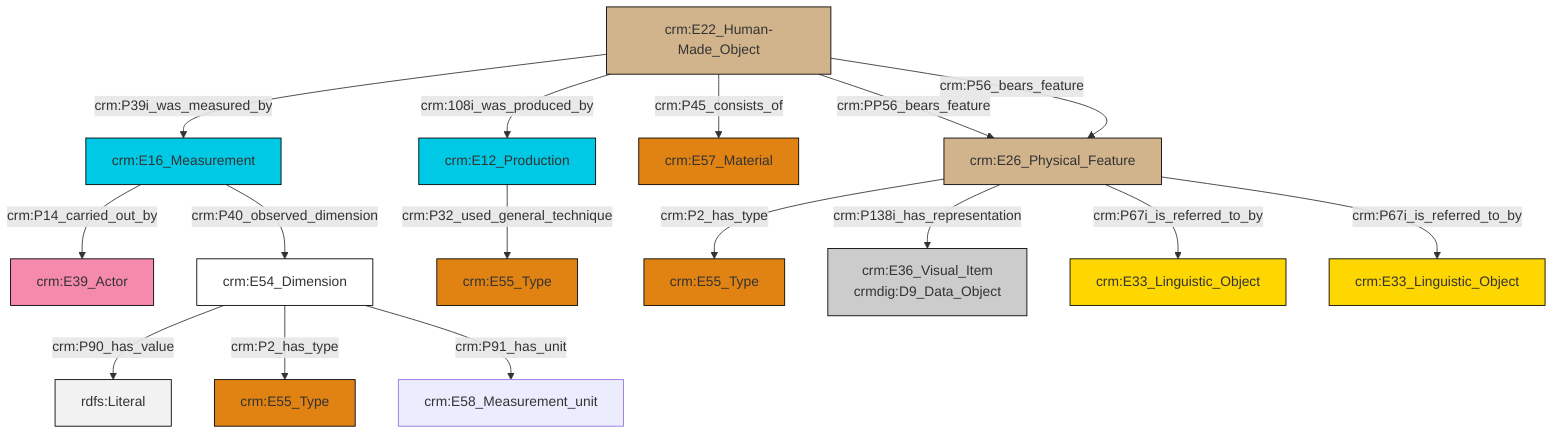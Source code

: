graph TD
classDef Literal fill:#f2f2f2,stroke:#000000;
classDef CRM_Entity fill:#FFFFFF,stroke:#000000;
classDef Temporal_Entity fill:#00C9E6, stroke:#000000;
classDef Type fill:#E18312, stroke:#000000;
classDef Time-Span fill:#2C9C91, stroke:#000000;
classDef Appellation fill:#FFEB7F, stroke:#000000;
classDef Place fill:#008836, stroke:#000000;
classDef Persistent_Item fill:#B266B2, stroke:#000000;
classDef Conceptual_Object fill:#FFD700, stroke:#000000;
classDef Physical_Thing fill:#D2B48C, stroke:#000000;
classDef Actor fill:#f58aad, stroke:#000000;
classDef PC_Classes fill:#4ce600, stroke:#000000;
classDef Multi fill:#cccccc,stroke:#000000;

2["crm:E16_Measurement"]:::Temporal_Entity -->|crm:P14_carried_out_by| 6["crm:E39_Actor"]:::Actor
7["crm:E22_Human-Made_Object"]:::Physical_Thing -->|crm:P39i_was_measured_by| 2["crm:E16_Measurement"]:::Temporal_Entity
2["crm:E16_Measurement"]:::Temporal_Entity -->|crm:P40_observed_dimension| 8["crm:E54_Dimension"]:::CRM_Entity
7["crm:E22_Human-Made_Object"]:::Physical_Thing -->|crm:PP56_bears_feature| 11["crm:E26_Physical_Feature"]:::Physical_Thing
8["crm:E54_Dimension"]:::CRM_Entity -->|crm:P90_has_value| 17[rdfs:Literal]:::Literal
11["crm:E26_Physical_Feature"]:::Physical_Thing -->|crm:P138i_has_representation| 18["crm:E36_Visual_Item<br>crmdig:D9_Data_Object"]:::Multi
7["crm:E22_Human-Made_Object"]:::Physical_Thing -->|crm:108i_was_produced_by| 0["crm:E12_Production"]:::Temporal_Entity
11["crm:E26_Physical_Feature"]:::Physical_Thing -->|crm:P67i_is_referred_to_by| 20["crm:E33_Linguistic_Object"]:::Conceptual_Object
7["crm:E22_Human-Made_Object"]:::Physical_Thing -->|crm:P56_bears_feature| 11["crm:E26_Physical_Feature"]:::Physical_Thing
11["crm:E26_Physical_Feature"]:::Physical_Thing -->|crm:P2_has_type| 15["crm:E55_Type"]:::Type
0["crm:E12_Production"]:::Temporal_Entity -->|crm:P32_used_general_technique| 9["crm:E55_Type"]:::Type
11["crm:E26_Physical_Feature"]:::Physical_Thing -->|crm:P67i_is_referred_to_by| 22["crm:E33_Linguistic_Object"]:::Conceptual_Object
8["crm:E54_Dimension"]:::CRM_Entity -->|crm:P2_has_type| 12["crm:E55_Type"]:::Type
8["crm:E54_Dimension"]:::CRM_Entity -->|crm:P91_has_unit| 27["crm:E58_Measurement_unit"]:::Default
7["crm:E22_Human-Made_Object"]:::Physical_Thing -->|crm:P45_consists_of| 4["crm:E57_Material"]:::Type